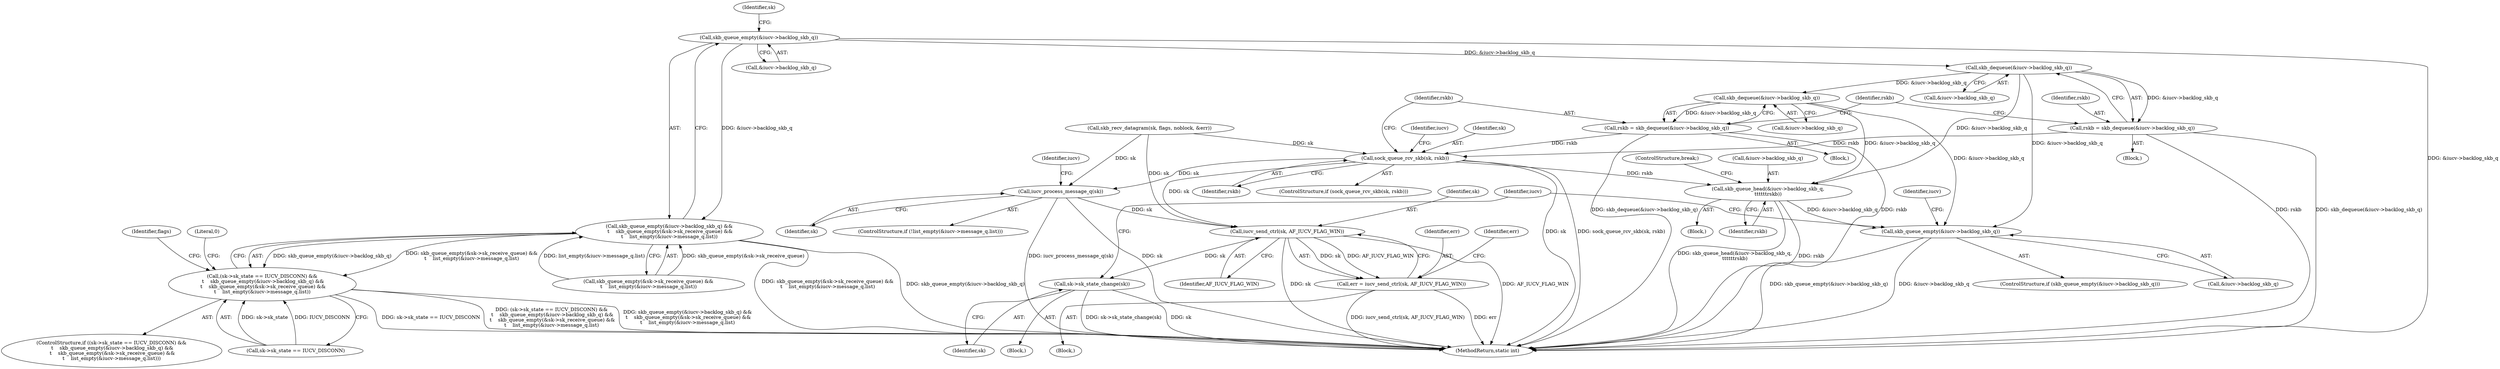 digraph "0_linux_a5598bd9c087dc0efc250a5221e5d0e6f584ee88@pointer" {
"1000155" [label="(Call,skb_queue_empty(&iucv->backlog_skb_q))"];
"1000154" [label="(Call,skb_queue_empty(&iucv->backlog_skb_q) &&\n \t    skb_queue_empty(&sk->sk_receive_queue) &&\n\t    list_empty(&iucv->message_q.list))"];
"1000148" [label="(Call,(sk->sk_state == IUCV_DISCONN) &&\n \t    skb_queue_empty(&iucv->backlog_skb_q) &&\n \t    skb_queue_empty(&sk->sk_receive_queue) &&\n\t    list_empty(&iucv->message_q.list))"];
"1000362" [label="(Call,skb_dequeue(&iucv->backlog_skb_q))"];
"1000360" [label="(Call,rskb = skb_dequeue(&iucv->backlog_skb_q))"];
"1000371" [label="(Call,sock_queue_rcv_skb(sk, rskb))"];
"1000375" [label="(Call,skb_queue_head(&iucv->backlog_skb_q,\n\t\t\t\t\t\trskb))"];
"1000392" [label="(Call,skb_queue_empty(&iucv->backlog_skb_q))"];
"1000407" [label="(Call,iucv_process_message_q(sk))"];
"1000424" [label="(Call,iucv_send_ctrl(sk, AF_IUCV_FLAG_WIN))"];
"1000422" [label="(Call,err = iucv_send_ctrl(sk, AF_IUCV_FLAG_WIN))"];
"1000435" [label="(Call,sk->sk_state_change(sk))"];
"1000386" [label="(Call,skb_dequeue(&iucv->backlog_skb_q))"];
"1000384" [label="(Call,rskb = skb_dequeue(&iucv->backlog_skb_q))"];
"1000424" [label="(Call,iucv_send_ctrl(sk, AF_IUCV_FLAG_WIN))"];
"1000384" [label="(Call,rskb = skb_dequeue(&iucv->backlog_skb_q))"];
"1000381" [label="(ControlStructure,break;)"];
"1000404" [label="(Identifier,iucv)"];
"1000154" [label="(Call,skb_queue_empty(&iucv->backlog_skb_q) &&\n \t    skb_queue_empty(&sk->sk_receive_queue) &&\n\t    list_empty(&iucv->message_q.list))"];
"1000391" [label="(ControlStructure,if (skb_queue_empty(&iucv->backlog_skb_q)))"];
"1000373" [label="(Identifier,rskb)"];
"1000363" [label="(Call,&iucv->backlog_skb_q)"];
"1000156" [label="(Call,&iucv->backlog_skb_q)"];
"1000408" [label="(Identifier,sk)"];
"1000387" [label="(Call,&iucv->backlog_skb_q)"];
"1000155" [label="(Call,skb_queue_empty(&iucv->backlog_skb_q))"];
"1000436" [label="(Identifier,sk)"];
"1000386" [label="(Call,skb_dequeue(&iucv->backlog_skb_q))"];
"1000375" [label="(Call,skb_queue_head(&iucv->backlog_skb_q,\n\t\t\t\t\t\trskb))"];
"1000374" [label="(Block,)"];
"1000177" [label="(Identifier,flags)"];
"1000422" [label="(Call,err = iucv_send_ctrl(sk, AF_IUCV_FLAG_WIN))"];
"1000421" [label="(Block,)"];
"1000164" [label="(Identifier,sk)"];
"1000147" [label="(ControlStructure,if ((sk->sk_state == IUCV_DISCONN) &&\n \t    skb_queue_empty(&iucv->backlog_skb_q) &&\n \t    skb_queue_empty(&sk->sk_receive_queue) &&\n\t    list_empty(&iucv->message_q.list)))"];
"1000160" [label="(Call,skb_queue_empty(&sk->sk_receive_queue) &&\n\t    list_empty(&iucv->message_q.list))"];
"1000174" [label="(Literal,0)"];
"1000370" [label="(ControlStructure,if (sock_queue_rcv_skb(sk, rskb)))"];
"1000383" [label="(Block,)"];
"1000378" [label="(Identifier,iucv)"];
"1000425" [label="(Identifier,sk)"];
"1000149" [label="(Call,sk->sk_state == IUCV_DISCONN)"];
"1000298" [label="(Block,)"];
"1000371" [label="(Call,sock_queue_rcv_skb(sk, rskb))"];
"1000184" [label="(Call,skb_recv_datagram(sk, flags, noblock, &err))"];
"1000407" [label="(Call,iucv_process_message_q(sk))"];
"1000376" [label="(Call,&iucv->backlog_skb_q)"];
"1000429" [label="(Block,)"];
"1000423" [label="(Identifier,err)"];
"1000414" [label="(Identifier,iucv)"];
"1000398" [label="(ControlStructure,if (!list_empty(&iucv->message_q.list)))"];
"1000368" [label="(Identifier,rskb)"];
"1000360" [label="(Call,rskb = skb_dequeue(&iucv->backlog_skb_q))"];
"1000393" [label="(Call,&iucv->backlog_skb_q)"];
"1000392" [label="(Call,skb_queue_empty(&iucv->backlog_skb_q))"];
"1000148" [label="(Call,(sk->sk_state == IUCV_DISCONN) &&\n \t    skb_queue_empty(&iucv->backlog_skb_q) &&\n \t    skb_queue_empty(&sk->sk_receive_queue) &&\n\t    list_empty(&iucv->message_q.list))"];
"1000460" [label="(MethodReturn,static int)"];
"1000380" [label="(Identifier,rskb)"];
"1000435" [label="(Call,sk->sk_state_change(sk))"];
"1000361" [label="(Identifier,rskb)"];
"1000385" [label="(Identifier,rskb)"];
"1000428" [label="(Identifier,err)"];
"1000426" [label="(Identifier,AF_IUCV_FLAG_WIN)"];
"1000362" [label="(Call,skb_dequeue(&iucv->backlog_skb_q))"];
"1000372" [label="(Identifier,sk)"];
"1000441" [label="(Identifier,iucv)"];
"1000155" -> "1000154"  [label="AST: "];
"1000155" -> "1000156"  [label="CFG: "];
"1000156" -> "1000155"  [label="AST: "];
"1000164" -> "1000155"  [label="CFG: "];
"1000154" -> "1000155"  [label="CFG: "];
"1000155" -> "1000460"  [label="DDG: &iucv->backlog_skb_q"];
"1000155" -> "1000154"  [label="DDG: &iucv->backlog_skb_q"];
"1000155" -> "1000362"  [label="DDG: &iucv->backlog_skb_q"];
"1000154" -> "1000148"  [label="AST: "];
"1000154" -> "1000160"  [label="CFG: "];
"1000160" -> "1000154"  [label="AST: "];
"1000148" -> "1000154"  [label="CFG: "];
"1000154" -> "1000460"  [label="DDG: skb_queue_empty(&sk->sk_receive_queue) &&\n\t    list_empty(&iucv->message_q.list)"];
"1000154" -> "1000460"  [label="DDG: skb_queue_empty(&iucv->backlog_skb_q)"];
"1000154" -> "1000148"  [label="DDG: skb_queue_empty(&iucv->backlog_skb_q)"];
"1000154" -> "1000148"  [label="DDG: skb_queue_empty(&sk->sk_receive_queue) &&\n\t    list_empty(&iucv->message_q.list)"];
"1000160" -> "1000154"  [label="DDG: skb_queue_empty(&sk->sk_receive_queue)"];
"1000160" -> "1000154"  [label="DDG: list_empty(&iucv->message_q.list)"];
"1000148" -> "1000147"  [label="AST: "];
"1000148" -> "1000149"  [label="CFG: "];
"1000149" -> "1000148"  [label="AST: "];
"1000174" -> "1000148"  [label="CFG: "];
"1000177" -> "1000148"  [label="CFG: "];
"1000148" -> "1000460"  [label="DDG: sk->sk_state == IUCV_DISCONN"];
"1000148" -> "1000460"  [label="DDG: (sk->sk_state == IUCV_DISCONN) &&\n \t    skb_queue_empty(&iucv->backlog_skb_q) &&\n \t    skb_queue_empty(&sk->sk_receive_queue) &&\n\t    list_empty(&iucv->message_q.list)"];
"1000148" -> "1000460"  [label="DDG: skb_queue_empty(&iucv->backlog_skb_q) &&\n \t    skb_queue_empty(&sk->sk_receive_queue) &&\n\t    list_empty(&iucv->message_q.list)"];
"1000149" -> "1000148"  [label="DDG: sk->sk_state"];
"1000149" -> "1000148"  [label="DDG: IUCV_DISCONN"];
"1000362" -> "1000360"  [label="AST: "];
"1000362" -> "1000363"  [label="CFG: "];
"1000363" -> "1000362"  [label="AST: "];
"1000360" -> "1000362"  [label="CFG: "];
"1000362" -> "1000360"  [label="DDG: &iucv->backlog_skb_q"];
"1000362" -> "1000375"  [label="DDG: &iucv->backlog_skb_q"];
"1000362" -> "1000386"  [label="DDG: &iucv->backlog_skb_q"];
"1000362" -> "1000392"  [label="DDG: &iucv->backlog_skb_q"];
"1000360" -> "1000298"  [label="AST: "];
"1000361" -> "1000360"  [label="AST: "];
"1000368" -> "1000360"  [label="CFG: "];
"1000360" -> "1000460"  [label="DDG: rskb"];
"1000360" -> "1000460"  [label="DDG: skb_dequeue(&iucv->backlog_skb_q)"];
"1000360" -> "1000371"  [label="DDG: rskb"];
"1000371" -> "1000370"  [label="AST: "];
"1000371" -> "1000373"  [label="CFG: "];
"1000372" -> "1000371"  [label="AST: "];
"1000373" -> "1000371"  [label="AST: "];
"1000378" -> "1000371"  [label="CFG: "];
"1000385" -> "1000371"  [label="CFG: "];
"1000371" -> "1000460"  [label="DDG: sk"];
"1000371" -> "1000460"  [label="DDG: sock_queue_rcv_skb(sk, rskb)"];
"1000184" -> "1000371"  [label="DDG: sk"];
"1000384" -> "1000371"  [label="DDG: rskb"];
"1000371" -> "1000375"  [label="DDG: rskb"];
"1000371" -> "1000407"  [label="DDG: sk"];
"1000371" -> "1000424"  [label="DDG: sk"];
"1000375" -> "1000374"  [label="AST: "];
"1000375" -> "1000380"  [label="CFG: "];
"1000376" -> "1000375"  [label="AST: "];
"1000380" -> "1000375"  [label="AST: "];
"1000381" -> "1000375"  [label="CFG: "];
"1000375" -> "1000460"  [label="DDG: skb_queue_head(&iucv->backlog_skb_q,\n\t\t\t\t\t\trskb)"];
"1000375" -> "1000460"  [label="DDG: rskb"];
"1000386" -> "1000375"  [label="DDG: &iucv->backlog_skb_q"];
"1000375" -> "1000392"  [label="DDG: &iucv->backlog_skb_q"];
"1000392" -> "1000391"  [label="AST: "];
"1000392" -> "1000393"  [label="CFG: "];
"1000393" -> "1000392"  [label="AST: "];
"1000404" -> "1000392"  [label="CFG: "];
"1000441" -> "1000392"  [label="CFG: "];
"1000392" -> "1000460"  [label="DDG: skb_queue_empty(&iucv->backlog_skb_q)"];
"1000392" -> "1000460"  [label="DDG: &iucv->backlog_skb_q"];
"1000386" -> "1000392"  [label="DDG: &iucv->backlog_skb_q"];
"1000407" -> "1000398"  [label="AST: "];
"1000407" -> "1000408"  [label="CFG: "];
"1000408" -> "1000407"  [label="AST: "];
"1000414" -> "1000407"  [label="CFG: "];
"1000407" -> "1000460"  [label="DDG: iucv_process_message_q(sk)"];
"1000407" -> "1000460"  [label="DDG: sk"];
"1000184" -> "1000407"  [label="DDG: sk"];
"1000407" -> "1000424"  [label="DDG: sk"];
"1000424" -> "1000422"  [label="AST: "];
"1000424" -> "1000426"  [label="CFG: "];
"1000425" -> "1000424"  [label="AST: "];
"1000426" -> "1000424"  [label="AST: "];
"1000422" -> "1000424"  [label="CFG: "];
"1000424" -> "1000460"  [label="DDG: AF_IUCV_FLAG_WIN"];
"1000424" -> "1000460"  [label="DDG: sk"];
"1000424" -> "1000422"  [label="DDG: sk"];
"1000424" -> "1000422"  [label="DDG: AF_IUCV_FLAG_WIN"];
"1000184" -> "1000424"  [label="DDG: sk"];
"1000424" -> "1000435"  [label="DDG: sk"];
"1000422" -> "1000421"  [label="AST: "];
"1000423" -> "1000422"  [label="AST: "];
"1000428" -> "1000422"  [label="CFG: "];
"1000422" -> "1000460"  [label="DDG: err"];
"1000422" -> "1000460"  [label="DDG: iucv_send_ctrl(sk, AF_IUCV_FLAG_WIN)"];
"1000435" -> "1000429"  [label="AST: "];
"1000435" -> "1000436"  [label="CFG: "];
"1000436" -> "1000435"  [label="AST: "];
"1000441" -> "1000435"  [label="CFG: "];
"1000435" -> "1000460"  [label="DDG: sk"];
"1000435" -> "1000460"  [label="DDG: sk->sk_state_change(sk)"];
"1000386" -> "1000384"  [label="AST: "];
"1000386" -> "1000387"  [label="CFG: "];
"1000387" -> "1000386"  [label="AST: "];
"1000384" -> "1000386"  [label="CFG: "];
"1000386" -> "1000384"  [label="DDG: &iucv->backlog_skb_q"];
"1000384" -> "1000383"  [label="AST: "];
"1000385" -> "1000384"  [label="AST: "];
"1000368" -> "1000384"  [label="CFG: "];
"1000384" -> "1000460"  [label="DDG: skb_dequeue(&iucv->backlog_skb_q)"];
"1000384" -> "1000460"  [label="DDG: rskb"];
}
